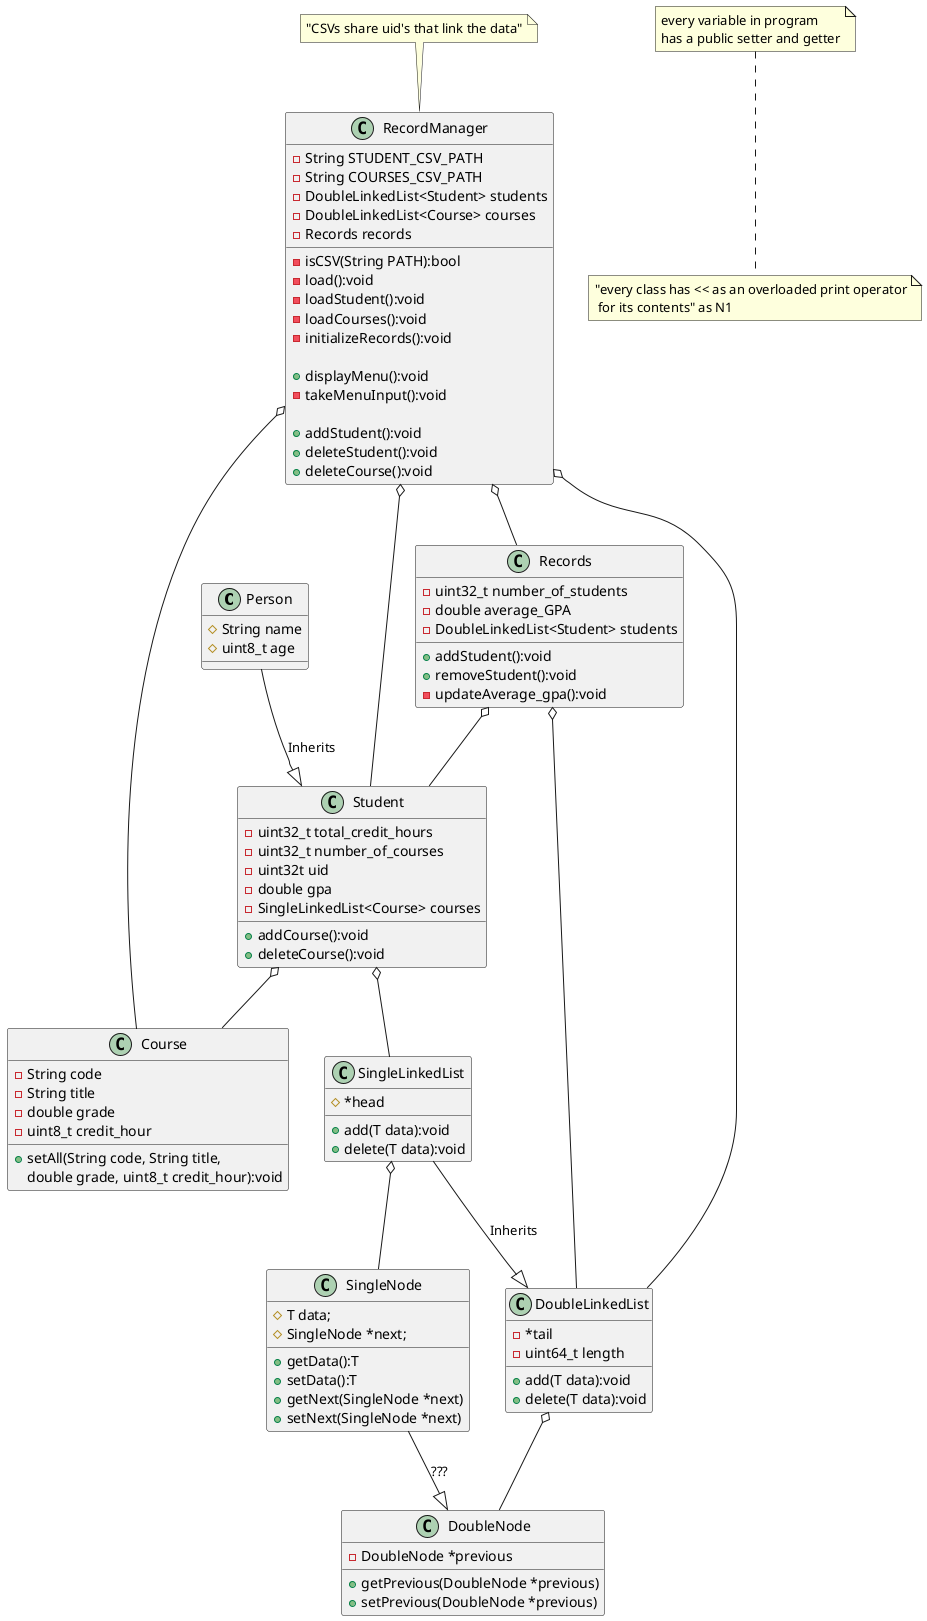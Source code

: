 @startuml

class Person {
    #String name
    #uint8_t age
}

class Course {
    -String code
    -String title
    -double grade
    -uint8_t credit_hour

    +setAll(String code, String title,
        double grade, uint8_t credit_hour):void
}
class SingleLinkedList{
    #*head

    +add(T data):void
    +delete(T data):void
}
class DoubleLinkedList{
    -*tail
    -uint64_t length

    +add(T data):void
    +delete(T data):void
}
class SingleNode{
    #T data;
    #SingleNode *next;

    +getData():T
    +setData():T
    +getNext(SingleNode *next)
    +setNext(SingleNode *next)
}
class DoubleNode{
    -DoubleNode *previous

    +getPrevious(DoubleNode *previous)
    +setPrevious(DoubleNode *previous)
}
class RecordManager{
    -String STUDENT_CSV_PATH
    -String COURSES_CSV_PATH
    -DoubleLinkedList<Student> students
    -DoubleLinkedList<Course> courses
    -Records records

    -isCSV(String PATH):bool
    -load():void
    -loadStudent():void
    -loadCourses():void
    -initializeRecords():void

    +displayMenu():void
    -takeMenuInput():void

    +addStudent():void
    +deleteStudent():void
    +deleteCourse():void
}
class Student{
    -uint32_t total_credit_hours
    -uint32_t number_of_courses
    -uint32t uid
    -double gpa
    -SingleLinkedList<Course> courses

    +addCourse():void
    +deleteCourse():void
}
class Records{
    -uint32_t number_of_students
    -double average_GPA
    -DoubleLinkedList<Student> students

    +addStudent():void
    +removeStudent():void
    -updateAverage_gpa():void
}
Person --|> Student : Inherits
Student o-- SingleLinkedList
Records o-- DoubleLinkedList
Student o-- Course
Records o-- Student
RecordManager o-- DoubleLinkedList
RecordManager o-- Records
RecordManager o-- Student
RecordManager o-- Course
SingleLinkedList o-- SingleNode
DoubleLinkedList o-- DoubleNode

SingleLinkedList --|> DoubleLinkedList : Inherits
SingleNode --|> DoubleNode : ???

note "every variable in program\nhas a public setter and getter" as N2
note bottom of N2 : "every class has << as an overloaded print operator\n for its contents" as N1
note top of RecordManager : "CSVs share uid's that link the data"
@enduml


